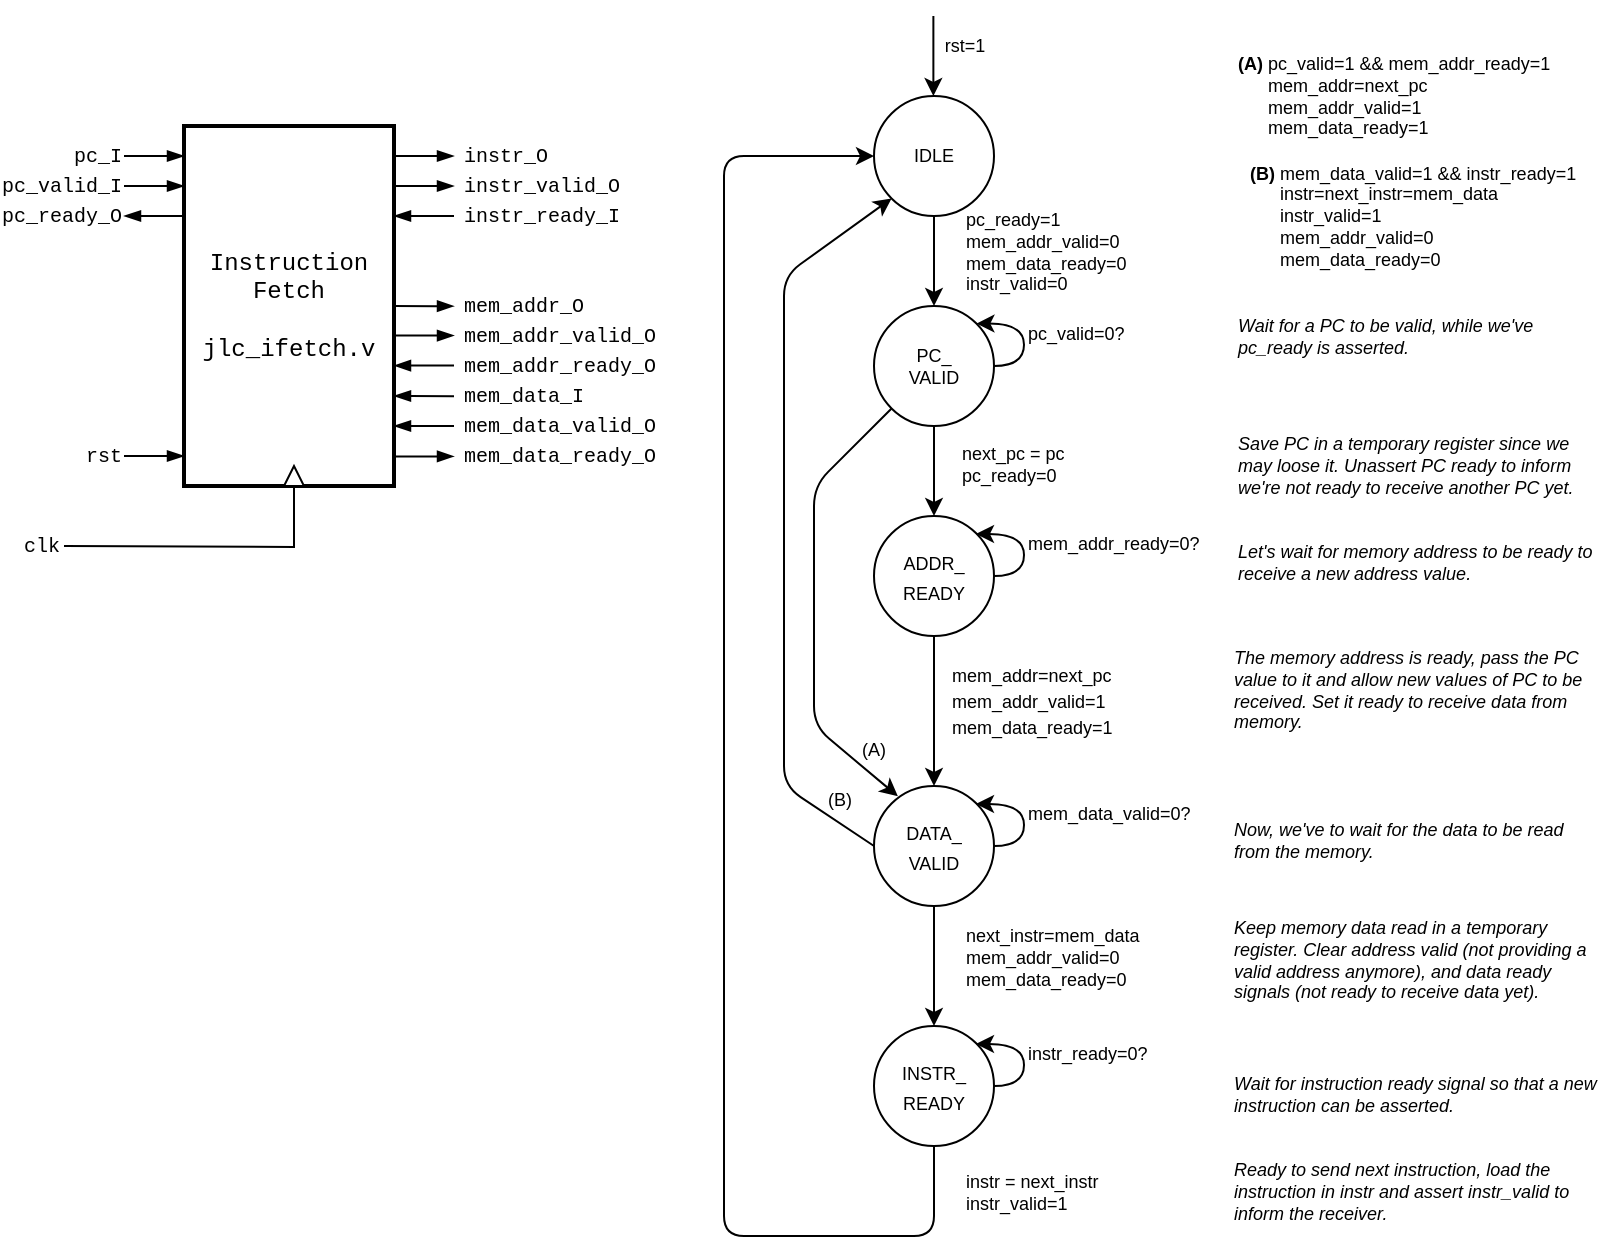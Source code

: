 <mxfile version="26.0.16">
  <diagram name="Page-1" id="lBrTFC5EUmdXm_gLXXo7">
    <mxGraphModel dx="1735" dy="1475" grid="1" gridSize="15" guides="1" tooltips="1" connect="1" arrows="1" fold="1" page="1" pageScale="1" pageWidth="400" pageHeight="250" math="0" shadow="0">
      <root>
        <mxCell id="0" />
        <mxCell id="1" parent="0" />
        <mxCell id="cgvgibjGXmXXn0c_YGps-1" value="Instruction Fetch&lt;div&gt;&lt;br&gt;&lt;div&gt;jlc_ifetch.v&lt;/div&gt;&lt;/div&gt;" style="rounded=0;whiteSpace=wrap;html=1;fontFamily=Courier New;strokeWidth=2;fillStyle=solid;" parent="1" vertex="1">
          <mxGeometry x="135" y="15" width="105" height="180" as="geometry" />
        </mxCell>
        <mxCell id="cgvgibjGXmXXn0c_YGps-2" value="" style="endArrow=none;html=1;rounded=0;endFill=1;entryX=0;entryY=0.5;entryDx=0;entryDy=0;edgeStyle=orthogonalEdgeStyle;startFill=0;" parent="1" target="cgvgibjGXmXXn0c_YGps-39" edge="1">
          <mxGeometry width="50" height="50" relative="1" as="geometry">
            <mxPoint x="75" y="225" as="sourcePoint" />
            <mxPoint x="130" y="225" as="targetPoint" />
          </mxGeometry>
        </mxCell>
        <mxCell id="cgvgibjGXmXXn0c_YGps-3" value="clk" style="edgeLabel;html=1;align=right;verticalAlign=middle;resizable=0;points=[];labelPosition=left;verticalLabelPosition=middle;fontFamily=Courier New;spacingRight=2;fontSize=10;" parent="cgvgibjGXmXXn0c_YGps-2" vertex="1" connectable="0">
          <mxGeometry x="-0.574" y="1" relative="1" as="geometry">
            <mxPoint x="-31" y="1" as="offset" />
          </mxGeometry>
        </mxCell>
        <mxCell id="cgvgibjGXmXXn0c_YGps-4" value="" style="endArrow=blockThin;html=1;rounded=0;endFill=1;" parent="1" edge="1">
          <mxGeometry width="50" height="50" relative="1" as="geometry">
            <mxPoint x="105" y="180" as="sourcePoint" />
            <mxPoint x="135" y="180" as="targetPoint" />
          </mxGeometry>
        </mxCell>
        <mxCell id="cgvgibjGXmXXn0c_YGps-5" value="rst" style="edgeLabel;html=1;align=right;verticalAlign=middle;resizable=0;points=[];labelPosition=left;verticalLabelPosition=middle;fontFamily=Courier New;spacingRight=2;fontSize=10;" parent="cgvgibjGXmXXn0c_YGps-4" vertex="1" connectable="0">
          <mxGeometry x="-0.574" y="1" relative="1" as="geometry">
            <mxPoint x="-5" y="1" as="offset" />
          </mxGeometry>
        </mxCell>
        <mxCell id="cgvgibjGXmXXn0c_YGps-6" value="" style="endArrow=blockThin;html=1;rounded=0;endFill=1;" parent="1" edge="1">
          <mxGeometry width="50" height="50" relative="1" as="geometry">
            <mxPoint x="105" y="30" as="sourcePoint" />
            <mxPoint x="135" y="30" as="targetPoint" />
          </mxGeometry>
        </mxCell>
        <mxCell id="cgvgibjGXmXXn0c_YGps-7" value="&lt;div&gt;pc_I&lt;/div&gt;" style="edgeLabel;html=1;align=right;verticalAlign=middle;resizable=0;points=[];labelPosition=left;verticalLabelPosition=middle;fontFamily=Courier New;spacingRight=2;fontSize=10;" parent="cgvgibjGXmXXn0c_YGps-6" vertex="1" connectable="0">
          <mxGeometry x="-0.574" y="1" relative="1" as="geometry">
            <mxPoint x="-5" y="1" as="offset" />
          </mxGeometry>
        </mxCell>
        <mxCell id="cgvgibjGXmXXn0c_YGps-8" value="" style="endArrow=none;html=1;rounded=0;endFill=1;startFill=1;startArrow=blockThin;" parent="1" edge="1">
          <mxGeometry width="50" height="50" relative="1" as="geometry">
            <mxPoint x="105" y="60" as="sourcePoint" />
            <mxPoint x="135" y="60" as="targetPoint" />
          </mxGeometry>
        </mxCell>
        <mxCell id="cgvgibjGXmXXn0c_YGps-9" value="&lt;div&gt;pc_ready_O&lt;/div&gt;" style="edgeLabel;html=1;align=right;verticalAlign=middle;resizable=0;points=[];labelPosition=left;verticalLabelPosition=middle;fontFamily=Courier New;spacingRight=2;fontSize=10;" parent="cgvgibjGXmXXn0c_YGps-8" vertex="1" connectable="0">
          <mxGeometry x="-0.574" y="1" relative="1" as="geometry">
            <mxPoint x="-5" y="1" as="offset" />
          </mxGeometry>
        </mxCell>
        <mxCell id="cgvgibjGXmXXn0c_YGps-31" value="" style="endArrow=blockThin;html=1;rounded=0;endFill=1;" parent="1" edge="1">
          <mxGeometry width="50" height="50" relative="1" as="geometry">
            <mxPoint x="240" y="45" as="sourcePoint" />
            <mxPoint x="270" y="45" as="targetPoint" />
          </mxGeometry>
        </mxCell>
        <mxCell id="cgvgibjGXmXXn0c_YGps-32" value="&lt;div&gt;instr_valid_O&lt;/div&gt;" style="edgeLabel;html=1;align=left;verticalAlign=middle;resizable=0;points=[];labelPosition=right;verticalLabelPosition=middle;fontFamily=Courier New;spacingRight=2;fontSize=10;spacingLeft=2;" parent="cgvgibjGXmXXn0c_YGps-31" vertex="1" connectable="0">
          <mxGeometry x="-0.574" y="1" relative="1" as="geometry">
            <mxPoint x="24" y="1" as="offset" />
          </mxGeometry>
        </mxCell>
        <mxCell id="cgvgibjGXmXXn0c_YGps-33" value="" style="endArrow=blockThin;html=1;rounded=0;endFill=1;" parent="1" edge="1">
          <mxGeometry width="50" height="50" relative="1" as="geometry">
            <mxPoint x="240" y="30" as="sourcePoint" />
            <mxPoint x="270" y="30" as="targetPoint" />
          </mxGeometry>
        </mxCell>
        <mxCell id="cgvgibjGXmXXn0c_YGps-34" value="&lt;div&gt;instr_O&lt;/div&gt;" style="edgeLabel;html=1;align=left;verticalAlign=middle;resizable=0;points=[];labelPosition=right;verticalLabelPosition=middle;fontFamily=Courier New;spacingRight=2;fontSize=10;spacingLeft=2;" parent="cgvgibjGXmXXn0c_YGps-33" vertex="1" connectable="0">
          <mxGeometry x="-0.574" y="1" relative="1" as="geometry">
            <mxPoint x="24" y="1" as="offset" />
          </mxGeometry>
        </mxCell>
        <mxCell id="cgvgibjGXmXXn0c_YGps-35" value="" style="endArrow=blockThin;html=1;rounded=0;endFill=1;" parent="1" edge="1">
          <mxGeometry width="50" height="50" relative="1" as="geometry">
            <mxPoint x="240" y="119.8" as="sourcePoint" />
            <mxPoint x="270" y="119.8" as="targetPoint" />
          </mxGeometry>
        </mxCell>
        <mxCell id="cgvgibjGXmXXn0c_YGps-36" value="&lt;div&gt;mem_addr_valid_O&lt;/div&gt;" style="edgeLabel;html=1;align=left;verticalAlign=middle;resizable=0;points=[];labelPosition=right;verticalLabelPosition=middle;fontFamily=Courier New;spacingRight=2;fontSize=10;spacingLeft=2;" parent="cgvgibjGXmXXn0c_YGps-35" vertex="1" connectable="0">
          <mxGeometry x="-0.574" y="1" relative="1" as="geometry">
            <mxPoint x="24" y="1" as="offset" />
          </mxGeometry>
        </mxCell>
        <mxCell id="cgvgibjGXmXXn0c_YGps-37" value="" style="endArrow=blockThin;html=1;rounded=0;endFill=1;" parent="1" edge="1">
          <mxGeometry width="50" height="50" relative="1" as="geometry">
            <mxPoint x="240" y="105" as="sourcePoint" />
            <mxPoint x="270" y="105.09" as="targetPoint" />
          </mxGeometry>
        </mxCell>
        <mxCell id="cgvgibjGXmXXn0c_YGps-38" value="&lt;div&gt;mem_addr_O&lt;/div&gt;" style="edgeLabel;html=1;align=left;verticalAlign=middle;resizable=0;points=[];labelPosition=right;verticalLabelPosition=middle;fontFamily=Courier New;spacingRight=2;fontSize=10;spacingLeft=2;" parent="cgvgibjGXmXXn0c_YGps-37" vertex="1" connectable="0">
          <mxGeometry x="-0.574" y="1" relative="1" as="geometry">
            <mxPoint x="24" y="1" as="offset" />
          </mxGeometry>
        </mxCell>
        <mxCell id="cgvgibjGXmXXn0c_YGps-39" value="" style="triangle;whiteSpace=wrap;html=1;rotation=-90;" parent="1" vertex="1">
          <mxGeometry x="185" y="185" width="10" height="10" as="geometry" />
        </mxCell>
        <mxCell id="cgvgibjGXmXXn0c_YGps-42" value="" style="endArrow=none;html=1;rounded=0;endFill=1;startArrow=blockThin;startFill=1;" parent="1" edge="1">
          <mxGeometry width="50" height="50" relative="1" as="geometry">
            <mxPoint x="240" y="134.8" as="sourcePoint" />
            <mxPoint x="270" y="134.8" as="targetPoint" />
          </mxGeometry>
        </mxCell>
        <mxCell id="cgvgibjGXmXXn0c_YGps-43" value="&lt;div&gt;mem_addr_ready_O&lt;/div&gt;" style="edgeLabel;html=1;align=left;verticalAlign=middle;resizable=0;points=[];labelPosition=right;verticalLabelPosition=middle;fontFamily=Courier New;spacingRight=2;fontSize=10;spacingLeft=2;" parent="cgvgibjGXmXXn0c_YGps-42" vertex="1" connectable="0">
          <mxGeometry x="-0.574" y="1" relative="1" as="geometry">
            <mxPoint x="24" y="1" as="offset" />
          </mxGeometry>
        </mxCell>
        <mxCell id="cgvgibjGXmXXn0c_YGps-44" value="" style="endArrow=blockThin;html=1;rounded=0;endFill=1;" parent="1" edge="1">
          <mxGeometry width="50" height="50" relative="1" as="geometry">
            <mxPoint x="240" y="180.2" as="sourcePoint" />
            <mxPoint x="270" y="180.2" as="targetPoint" />
          </mxGeometry>
        </mxCell>
        <mxCell id="cgvgibjGXmXXn0c_YGps-45" value="&lt;div&gt;mem_data_ready_O&lt;/div&gt;" style="edgeLabel;html=1;align=left;verticalAlign=middle;resizable=0;points=[];labelPosition=right;verticalLabelPosition=middle;fontFamily=Courier New;spacingRight=2;fontSize=10;spacingLeft=2;" parent="cgvgibjGXmXXn0c_YGps-44" vertex="1" connectable="0">
          <mxGeometry x="-0.574" y="1" relative="1" as="geometry">
            <mxPoint x="24" y="1" as="offset" />
          </mxGeometry>
        </mxCell>
        <mxCell id="cgvgibjGXmXXn0c_YGps-46" value="" style="endArrow=none;html=1;rounded=0;endFill=1;startArrow=blockThin;startFill=1;" parent="1" edge="1">
          <mxGeometry width="50" height="50" relative="1" as="geometry">
            <mxPoint x="240" y="150" as="sourcePoint" />
            <mxPoint x="270" y="150.09" as="targetPoint" />
          </mxGeometry>
        </mxCell>
        <mxCell id="cgvgibjGXmXXn0c_YGps-47" value="&lt;div&gt;mem_data_I&lt;/div&gt;" style="edgeLabel;html=1;align=left;verticalAlign=middle;resizable=0;points=[];labelPosition=right;verticalLabelPosition=middle;fontFamily=Courier New;spacingRight=2;fontSize=10;spacingLeft=2;" parent="cgvgibjGXmXXn0c_YGps-46" vertex="1" connectable="0">
          <mxGeometry x="-0.574" y="1" relative="1" as="geometry">
            <mxPoint x="24" y="1" as="offset" />
          </mxGeometry>
        </mxCell>
        <mxCell id="cgvgibjGXmXXn0c_YGps-48" value="" style="endArrow=none;html=1;rounded=0;endFill=1;startArrow=blockThin;startFill=1;" parent="1" edge="1">
          <mxGeometry width="50" height="50" relative="1" as="geometry">
            <mxPoint x="240" y="165" as="sourcePoint" />
            <mxPoint x="270" y="165" as="targetPoint" />
          </mxGeometry>
        </mxCell>
        <mxCell id="cgvgibjGXmXXn0c_YGps-49" value="&lt;div&gt;mem_data_valid_O&lt;/div&gt;" style="edgeLabel;html=1;align=left;verticalAlign=middle;resizable=0;points=[];labelPosition=right;verticalLabelPosition=middle;fontFamily=Courier New;spacingRight=2;fontSize=10;spacingLeft=2;" parent="cgvgibjGXmXXn0c_YGps-48" vertex="1" connectable="0">
          <mxGeometry x="-0.574" y="1" relative="1" as="geometry">
            <mxPoint x="24" y="1" as="offset" />
          </mxGeometry>
        </mxCell>
        <mxCell id="cgvgibjGXmXXn0c_YGps-50" value="" style="endArrow=blockThin;html=1;rounded=0;endFill=1;" parent="1" edge="1">
          <mxGeometry width="50" height="50" relative="1" as="geometry">
            <mxPoint x="105" y="45" as="sourcePoint" />
            <mxPoint x="135" y="45" as="targetPoint" />
          </mxGeometry>
        </mxCell>
        <mxCell id="cgvgibjGXmXXn0c_YGps-51" value="&lt;div&gt;pc_valid_I&lt;/div&gt;" style="edgeLabel;html=1;align=right;verticalAlign=middle;resizable=0;points=[];labelPosition=left;verticalLabelPosition=middle;fontFamily=Courier New;spacingRight=2;fontSize=10;" parent="cgvgibjGXmXXn0c_YGps-50" vertex="1" connectable="0">
          <mxGeometry x="-0.574" y="1" relative="1" as="geometry">
            <mxPoint x="-5" y="1" as="offset" />
          </mxGeometry>
        </mxCell>
        <mxCell id="cgvgibjGXmXXn0c_YGps-52" value="" style="endArrow=none;html=1;rounded=0;endFill=1;startArrow=blockThin;startFill=1;" parent="1" edge="1">
          <mxGeometry width="50" height="50" relative="1" as="geometry">
            <mxPoint x="240" y="60" as="sourcePoint" />
            <mxPoint x="270" y="60" as="targetPoint" />
          </mxGeometry>
        </mxCell>
        <mxCell id="cgvgibjGXmXXn0c_YGps-53" value="&lt;div&gt;instr_ready_I&lt;/div&gt;" style="edgeLabel;html=1;align=left;verticalAlign=middle;resizable=0;points=[];labelPosition=right;verticalLabelPosition=middle;fontFamily=Courier New;spacingRight=2;fontSize=10;spacingLeft=2;" parent="cgvgibjGXmXXn0c_YGps-52" vertex="1" connectable="0">
          <mxGeometry x="-0.574" y="1" relative="1" as="geometry">
            <mxPoint x="24" y="1" as="offset" />
          </mxGeometry>
        </mxCell>
        <mxCell id="cgvgibjGXmXXn0c_YGps-62" value="" style="edgeStyle=orthogonalEdgeStyle;rounded=0;orthogonalLoop=1;jettySize=auto;html=1;" parent="1" source="cgvgibjGXmXXn0c_YGps-56" target="cgvgibjGXmXXn0c_YGps-57" edge="1">
          <mxGeometry relative="1" as="geometry" />
        </mxCell>
        <mxCell id="cgvgibjGXmXXn0c_YGps-63" value="pc_ready=1&lt;div&gt;mem_addr_valid=0&lt;/div&gt;&lt;div&gt;mem_data_ready=0&lt;/div&gt;&lt;div&gt;instr_valid=0&lt;/div&gt;" style="edgeLabel;html=1;align=left;verticalAlign=middle;resizable=0;points=[];fontSize=9;" parent="cgvgibjGXmXXn0c_YGps-62" vertex="1" connectable="0">
          <mxGeometry x="-0.197" relative="1" as="geometry">
            <mxPoint x="14" as="offset" />
          </mxGeometry>
        </mxCell>
        <mxCell id="cgvgibjGXmXXn0c_YGps-56" value="IDLE" style="ellipse;whiteSpace=wrap;html=1;aspect=fixed;fontSize=9;" parent="1" vertex="1">
          <mxGeometry x="480" width="60" height="60" as="geometry" />
        </mxCell>
        <mxCell id="cgvgibjGXmXXn0c_YGps-67" value="" style="edgeStyle=orthogonalEdgeStyle;rounded=0;orthogonalLoop=1;jettySize=auto;html=1;" parent="1" source="cgvgibjGXmXXn0c_YGps-57" edge="1">
          <mxGeometry relative="1" as="geometry">
            <mxPoint x="510" y="210" as="targetPoint" />
          </mxGeometry>
        </mxCell>
        <mxCell id="cgvgibjGXmXXn0c_YGps-70" value="&lt;div&gt;next_pc = pc&lt;/div&gt;&lt;div&gt;&lt;span style=&quot;background-color: light-dark(#ffffff, var(--ge-dark-color, #121212)); color: light-dark(rgb(0, 0, 0), rgb(255, 255, 255));&quot;&gt;pc_ready=0&lt;/span&gt;&lt;/div&gt;" style="edgeLabel;html=1;align=left;verticalAlign=middle;resizable=0;points=[];labelPosition=right;verticalLabelPosition=middle;fontSize=9;" parent="cgvgibjGXmXXn0c_YGps-67" vertex="1" connectable="0">
          <mxGeometry x="-0.422" relative="1" as="geometry">
            <mxPoint x="12" y="6" as="offset" />
          </mxGeometry>
        </mxCell>
        <mxCell id="cgvgibjGXmXXn0c_YGps-57" value="PC_&lt;div&gt;VALID&lt;/div&gt;" style="ellipse;whiteSpace=wrap;html=1;aspect=fixed;fontSize=9;" parent="1" vertex="1">
          <mxGeometry x="480" y="105" width="60" height="60" as="geometry" />
        </mxCell>
        <mxCell id="cgvgibjGXmXXn0c_YGps-58" value="" style="endArrow=classic;html=1;rounded=0;" parent="1" edge="1">
          <mxGeometry width="50" height="50" relative="1" as="geometry">
            <mxPoint x="509.69" y="-40" as="sourcePoint" />
            <mxPoint x="509.69" as="targetPoint" />
          </mxGeometry>
        </mxCell>
        <mxCell id="cgvgibjGXmXXn0c_YGps-59" value="rst=1" style="edgeLabel;html=1;align=center;verticalAlign=middle;resizable=0;points=[];fontSize=9;" parent="cgvgibjGXmXXn0c_YGps-58" vertex="1" connectable="0">
          <mxGeometry x="-0.253" relative="1" as="geometry">
            <mxPoint x="15" as="offset" />
          </mxGeometry>
        </mxCell>
        <mxCell id="cgvgibjGXmXXn0c_YGps-64" style="edgeStyle=orthogonalEdgeStyle;rounded=0;orthogonalLoop=1;jettySize=auto;html=1;exitX=1;exitY=0.5;exitDx=0;exitDy=0;entryX=1;entryY=0;entryDx=0;entryDy=0;curved=1;" parent="1" source="cgvgibjGXmXXn0c_YGps-57" target="cgvgibjGXmXXn0c_YGps-57" edge="1">
          <mxGeometry relative="1" as="geometry">
            <Array as="points">
              <mxPoint x="555" y="135" />
              <mxPoint x="555" y="114" />
            </Array>
          </mxGeometry>
        </mxCell>
        <mxCell id="cgvgibjGXmXXn0c_YGps-65" value="pc_valid=0?" style="edgeLabel;html=1;align=left;verticalAlign=middle;resizable=0;points=[];labelPosition=right;verticalLabelPosition=middle;fontSize=9;" parent="cgvgibjGXmXXn0c_YGps-64" vertex="1" connectable="0">
          <mxGeometry x="0.049" relative="1" as="geometry">
            <mxPoint as="offset" />
          </mxGeometry>
        </mxCell>
        <mxCell id="cgvgibjGXmXXn0c_YGps-94" value="" style="edgeStyle=orthogonalEdgeStyle;rounded=0;orthogonalLoop=1;jettySize=auto;html=1;" parent="1" source="cgvgibjGXmXXn0c_YGps-96" target="cgvgibjGXmXXn0c_YGps-100" edge="1">
          <mxGeometry relative="1" as="geometry" />
        </mxCell>
        <mxCell id="cgvgibjGXmXXn0c_YGps-95" value="&lt;div&gt;&lt;font style=&quot;font-size: 9px;&quot;&gt;mem_addr=next_pc&lt;/font&gt;&lt;/div&gt;&lt;div&gt;&lt;font style=&quot;font-size: 9px;&quot;&gt;mem_addr_valid=1&lt;/font&gt;&lt;/div&gt;&lt;div&gt;&lt;font style=&quot;font-size: 9px;&quot;&gt;mem_data_ready=1&lt;/font&gt;&lt;/div&gt;" style="edgeLabel;html=1;align=left;verticalAlign=middle;resizable=0;points=[];labelPosition=right;verticalLabelPosition=middle;" parent="cgvgibjGXmXXn0c_YGps-94" vertex="1" connectable="0">
          <mxGeometry x="-0.323" y="1" relative="1" as="geometry">
            <mxPoint x="6" y="6" as="offset" />
          </mxGeometry>
        </mxCell>
        <mxCell id="cgvgibjGXmXXn0c_YGps-96" value="&lt;font style=&quot;font-size: 9px;&quot;&gt;ADDR_&lt;/font&gt;&lt;div&gt;&lt;font style=&quot;font-size: 9px;&quot;&gt;READY&lt;/font&gt;&lt;/div&gt;" style="ellipse;whiteSpace=wrap;html=1;aspect=fixed;" parent="1" vertex="1">
          <mxGeometry x="480" y="210" width="60" height="60" as="geometry" />
        </mxCell>
        <mxCell id="cgvgibjGXmXXn0c_YGps-97" style="edgeStyle=orthogonalEdgeStyle;rounded=0;orthogonalLoop=1;jettySize=auto;html=1;exitX=1;exitY=0.5;exitDx=0;exitDy=0;entryX=1;entryY=0;entryDx=0;entryDy=0;curved=1;" parent="1" edge="1">
          <mxGeometry relative="1" as="geometry">
            <mxPoint x="540" y="240" as="sourcePoint" />
            <mxPoint x="531" y="219" as="targetPoint" />
            <Array as="points">
              <mxPoint x="555" y="240" />
              <mxPoint x="555" y="219" />
            </Array>
          </mxGeometry>
        </mxCell>
        <mxCell id="cgvgibjGXmXXn0c_YGps-98" value="mem_addr_ready=0?" style="edgeLabel;html=1;align=left;verticalAlign=middle;resizable=0;points=[];labelPosition=right;verticalLabelPosition=middle;fontSize=9;" parent="cgvgibjGXmXXn0c_YGps-97" vertex="1" connectable="0">
          <mxGeometry x="0.049" relative="1" as="geometry">
            <mxPoint as="offset" />
          </mxGeometry>
        </mxCell>
        <mxCell id="cgvgibjGXmXXn0c_YGps-99" value="" style="edgeStyle=orthogonalEdgeStyle;rounded=0;orthogonalLoop=1;jettySize=auto;html=1;" parent="1" source="cgvgibjGXmXXn0c_YGps-100" target="cgvgibjGXmXXn0c_YGps-108" edge="1">
          <mxGeometry relative="1" as="geometry" />
        </mxCell>
        <mxCell id="cgvgibjGXmXXn0c_YGps-100" value="&lt;font style=&quot;font-size: 9px;&quot;&gt;DATA_&lt;/font&gt;&lt;div&gt;&lt;font style=&quot;font-size: 9px;&quot;&gt;VALID&lt;/font&gt;&lt;/div&gt;" style="ellipse;whiteSpace=wrap;html=1;aspect=fixed;" parent="1" vertex="1">
          <mxGeometry x="480" y="345" width="60" height="60" as="geometry" />
        </mxCell>
        <mxCell id="cgvgibjGXmXXn0c_YGps-101" style="edgeStyle=orthogonalEdgeStyle;rounded=0;orthogonalLoop=1;jettySize=auto;html=1;exitX=1;exitY=0.5;exitDx=0;exitDy=0;entryX=1;entryY=0;entryDx=0;entryDy=0;curved=1;" parent="1" edge="1">
          <mxGeometry relative="1" as="geometry">
            <mxPoint x="540" y="375" as="sourcePoint" />
            <mxPoint x="531" y="354" as="targetPoint" />
            <Array as="points">
              <mxPoint x="555" y="375" />
              <mxPoint x="555" y="354" />
            </Array>
          </mxGeometry>
        </mxCell>
        <mxCell id="cgvgibjGXmXXn0c_YGps-102" value="mem_data_valid=0?" style="edgeLabel;html=1;align=left;verticalAlign=middle;resizable=0;points=[];labelPosition=right;verticalLabelPosition=middle;fontSize=9;" parent="cgvgibjGXmXXn0c_YGps-101" vertex="1" connectable="0">
          <mxGeometry x="0.049" relative="1" as="geometry">
            <mxPoint as="offset" />
          </mxGeometry>
        </mxCell>
        <mxCell id="cgvgibjGXmXXn0c_YGps-103" value="Let&#39;s wait for memory address to be ready to receive a new address value." style="text;html=1;align=left;verticalAlign=top;whiteSpace=wrap;rounded=0;fontSize=9;labelPosition=center;verticalLabelPosition=middle;fontStyle=2" parent="1" vertex="1">
          <mxGeometry x="660" y="216" width="180" height="45" as="geometry" />
        </mxCell>
        <mxCell id="cgvgibjGXmXXn0c_YGps-104" value="The memory address is ready, pass the PC value to it and allow new values of PC to be received. Set it ready to receive data from memory." style="text;html=1;align=left;verticalAlign=middle;whiteSpace=wrap;rounded=0;fontSize=9;labelPosition=center;verticalLabelPosition=middle;fontStyle=2;spacing=0;" parent="1" vertex="1">
          <mxGeometry x="660" y="270" width="180" height="53" as="geometry" />
        </mxCell>
        <mxCell id="cgvgibjGXmXXn0c_YGps-105" value="Now, we&#39;ve to wait for the data to be read from the memory." style="text;html=1;align=left;verticalAlign=middle;whiteSpace=wrap;rounded=0;fontSize=9;labelPosition=center;verticalLabelPosition=middle;fontStyle=2;spacing=0;" parent="1" vertex="1">
          <mxGeometry x="660" y="345" width="180" height="53" as="geometry" />
        </mxCell>
        <mxCell id="cgvgibjGXmXXn0c_YGps-108" value="&lt;font style=&quot;font-size: 9px;&quot;&gt;INSTR_&lt;/font&gt;&lt;div&gt;&lt;font style=&quot;font-size: 9px;&quot;&gt;READY&lt;/font&gt;&lt;/div&gt;" style="ellipse;whiteSpace=wrap;html=1;aspect=fixed;" parent="1" vertex="1">
          <mxGeometry x="480" y="465" width="60" height="60" as="geometry" />
        </mxCell>
        <mxCell id="cgvgibjGXmXXn0c_YGps-109" style="edgeStyle=orthogonalEdgeStyle;rounded=0;orthogonalLoop=1;jettySize=auto;html=1;exitX=1;exitY=0.5;exitDx=0;exitDy=0;entryX=1;entryY=0;entryDx=0;entryDy=0;curved=1;" parent="1" edge="1">
          <mxGeometry relative="1" as="geometry">
            <mxPoint x="540" y="495" as="sourcePoint" />
            <mxPoint x="531" y="474" as="targetPoint" />
            <Array as="points">
              <mxPoint x="555" y="495" />
              <mxPoint x="555" y="474" />
            </Array>
          </mxGeometry>
        </mxCell>
        <mxCell id="cgvgibjGXmXXn0c_YGps-110" value="instr_ready=0?" style="edgeLabel;html=1;align=left;verticalAlign=middle;resizable=0;points=[];labelPosition=right;verticalLabelPosition=middle;fontSize=9;" parent="cgvgibjGXmXXn0c_YGps-109" vertex="1" connectable="0">
          <mxGeometry x="0.049" relative="1" as="geometry">
            <mxPoint as="offset" />
          </mxGeometry>
        </mxCell>
        <mxCell id="cgvgibjGXmXXn0c_YGps-111" value="&lt;font&gt;next_instr=mem_data&lt;/font&gt;&lt;div&gt;&lt;font&gt;mem_addr_valid=0&lt;/font&gt;&lt;/div&gt;&lt;div&gt;&lt;font&gt;mem_data_ready=0&lt;/font&gt;&lt;/div&gt;" style="edgeLabel;html=1;align=left;verticalAlign=middle;resizable=0;points=[];labelPosition=right;verticalLabelPosition=middle;fontSize=9;" parent="1" vertex="1" connectable="0">
          <mxGeometry x="524.0" y="430.996" as="geometry" />
        </mxCell>
        <mxCell id="cgvgibjGXmXXn0c_YGps-112" value="Keep memory data read in a temporary register. Clear address valid (not providing a valid address anymore), and data ready signals (not ready to receive data yet)." style="text;html=1;align=left;verticalAlign=middle;whiteSpace=wrap;rounded=0;fontSize=9;labelPosition=center;verticalLabelPosition=middle;fontStyle=2;spacing=0;" parent="1" vertex="1">
          <mxGeometry x="660" y="405" width="180" height="53" as="geometry" />
        </mxCell>
        <mxCell id="cgvgibjGXmXXn0c_YGps-113" value="Wait for instruction ready signal so that a new instruction can be asserted." style="text;html=1;align=left;verticalAlign=middle;whiteSpace=wrap;rounded=0;fontSize=9;labelPosition=center;verticalLabelPosition=middle;fontStyle=2;spacing=0;" parent="1" vertex="1">
          <mxGeometry x="660" y="472" width="180" height="53" as="geometry" />
        </mxCell>
        <mxCell id="cgvgibjGXmXXn0c_YGps-119" style="edgeStyle=orthogonalEdgeStyle;rounded=1;orthogonalLoop=1;jettySize=auto;html=1;exitX=0.5;exitY=1;exitDx=0;exitDy=0;entryX=0;entryY=0.5;entryDx=0;entryDy=0;curved=0;" parent="1" source="cgvgibjGXmXXn0c_YGps-108" target="cgvgibjGXmXXn0c_YGps-56" edge="1">
          <mxGeometry relative="1" as="geometry">
            <mxPoint x="480" y="615" as="sourcePoint" />
            <Array as="points">
              <mxPoint x="510" y="570" />
              <mxPoint x="405" y="570" />
              <mxPoint x="405" y="30" />
            </Array>
          </mxGeometry>
        </mxCell>
        <mxCell id="cgvgibjGXmXXn0c_YGps-115" value="Ready to send next instruction, load the instruction in instr and assert instr_valid to inform the receiver." style="text;html=1;align=left;verticalAlign=middle;whiteSpace=wrap;rounded=0;fontSize=9;labelPosition=center;verticalLabelPosition=middle;fontStyle=2;spacing=0;" parent="1" vertex="1">
          <mxGeometry x="660" y="525" width="180" height="45" as="geometry" />
        </mxCell>
        <mxCell id="cgvgibjGXmXXn0c_YGps-117" value="Save PC in a temporary register since we may loose it. Unassert PC ready to inform we&#39;re not ready to receive another PC yet." style="text;html=1;align=left;verticalAlign=top;whiteSpace=wrap;rounded=0;fontSize=9;labelPosition=center;verticalLabelPosition=middle;fontStyle=2" parent="1" vertex="1">
          <mxGeometry x="660" y="162" width="180" height="30" as="geometry" />
        </mxCell>
        <mxCell id="cgvgibjGXmXXn0c_YGps-118" value="Wait for a PC to be valid, while we&#39;ve pc_ready is asserted." style="text;html=1;align=left;verticalAlign=top;whiteSpace=wrap;rounded=0;fontSize=9;labelPosition=center;verticalLabelPosition=middle;fontStyle=2" parent="1" vertex="1">
          <mxGeometry x="660" y="103" width="180" height="45" as="geometry" />
        </mxCell>
        <mxCell id="w5dy9RdgzLZz_x4S9jLJ-2" value="" style="endArrow=none;html=1;rounded=1;exitX=0.199;exitY=0.086;exitDx=0;exitDy=0;entryX=0;entryY=1;entryDx=0;entryDy=0;endFill=1;startFill=1;startArrow=classic;curved=0;exitPerimeter=0;" edge="1" parent="1" source="cgvgibjGXmXXn0c_YGps-100" target="cgvgibjGXmXXn0c_YGps-57">
          <mxGeometry width="50" height="50" relative="1" as="geometry">
            <mxPoint x="420" y="323" as="sourcePoint" />
            <mxPoint x="470" y="273" as="targetPoint" />
            <Array as="points">
              <mxPoint x="450" y="315" />
              <mxPoint x="450" y="195" />
            </Array>
          </mxGeometry>
        </mxCell>
        <mxCell id="w5dy9RdgzLZz_x4S9jLJ-4" value="" style="endArrow=none;html=1;rounded=1;entryX=0;entryY=0.5;entryDx=0;entryDy=0;exitX=0;exitY=1;exitDx=0;exitDy=0;endFill=0;startFill=1;startArrow=classic;curved=0;" edge="1" parent="1" source="cgvgibjGXmXXn0c_YGps-56" target="cgvgibjGXmXXn0c_YGps-100">
          <mxGeometry width="50" height="50" relative="1" as="geometry">
            <mxPoint x="398" y="442" as="sourcePoint" />
            <mxPoint x="448" y="392" as="targetPoint" />
            <Array as="points">
              <mxPoint x="435" y="90" />
              <mxPoint x="435" y="345" />
            </Array>
          </mxGeometry>
        </mxCell>
        <mxCell id="w5dy9RdgzLZz_x4S9jLJ-5" value="(B)" style="edgeLabel;html=1;align=left;verticalAlign=middle;resizable=0;points=[];labelPosition=right;verticalLabelPosition=middle;fontSize=9;" vertex="1" connectable="0" parent="1">
          <mxGeometry x="455" y="352.0" as="geometry" />
        </mxCell>
        <mxCell id="w5dy9RdgzLZz_x4S9jLJ-6" value="(A)" style="edgeLabel;html=1;align=left;verticalAlign=middle;resizable=0;points=[];labelPosition=right;verticalLabelPosition=middle;fontSize=9;" vertex="1" connectable="0" parent="1">
          <mxGeometry x="472" y="327.0" as="geometry" />
        </mxCell>
        <mxCell id="w5dy9RdgzLZz_x4S9jLJ-7" value="&lt;b&gt;(A)&lt;/b&gt;&amp;nbsp;pc_valid=1 &amp;amp;&amp;amp; mem_addr_ready=1&lt;div&gt;&amp;nbsp; &amp;nbsp; &amp;nbsp; mem_addr=next_pc&lt;/div&gt;&lt;div&gt;&amp;nbsp; &amp;nbsp; &amp;nbsp; mem_addr_valid=1&lt;/div&gt;&lt;div&gt;&amp;nbsp; &amp;nbsp; &amp;nbsp; mem_data_ready=1&lt;/div&gt;" style="edgeLabel;html=1;align=left;verticalAlign=middle;resizable=0;points=[];labelPosition=right;verticalLabelPosition=middle;fontSize=9;fontFamily=Helvetica;" vertex="1" connectable="0" parent="1">
          <mxGeometry x="660" y="-5.684e-14" as="geometry" />
        </mxCell>
        <mxCell id="w5dy9RdgzLZz_x4S9jLJ-8" value="&lt;b&gt;(B)&lt;/b&gt; mem_data_valid=1 &amp;amp;&amp;amp; instr_ready=1&lt;div&gt;&lt;div&gt;&amp;nbsp; &amp;nbsp; &amp;nbsp; instr=next_instr=mem_data&lt;/div&gt;&lt;div&gt;&amp;nbsp; &amp;nbsp; &amp;nbsp; instr_valid=1&lt;/div&gt;&lt;div&gt;&amp;nbsp; &amp;nbsp; &amp;nbsp; mem_addr_valid=0&lt;/div&gt;&lt;div&gt;&amp;nbsp; &amp;nbsp; &amp;nbsp; mem_data_ready=0&lt;/div&gt;&lt;/div&gt;" style="edgeLabel;html=1;align=left;verticalAlign=middle;resizable=0;points=[];labelPosition=right;verticalLabelPosition=middle;fontSize=9;" vertex="1" connectable="0" parent="1">
          <mxGeometry x="460" y="405.0" as="geometry">
            <mxPoint x="206" y="-345" as="offset" />
          </mxGeometry>
        </mxCell>
        <mxCell id="w5dy9RdgzLZz_x4S9jLJ-9" value="&lt;div&gt;instr = next_instr&lt;/div&gt;instr_valid=1" style="edgeLabel;html=1;align=left;verticalAlign=middle;resizable=0;points=[];labelPosition=right;verticalLabelPosition=middle;fontSize=9;" vertex="1" connectable="0" parent="1">
          <mxGeometry x="524.0" y="547.496" as="geometry" />
        </mxCell>
      </root>
    </mxGraphModel>
  </diagram>
</mxfile>
